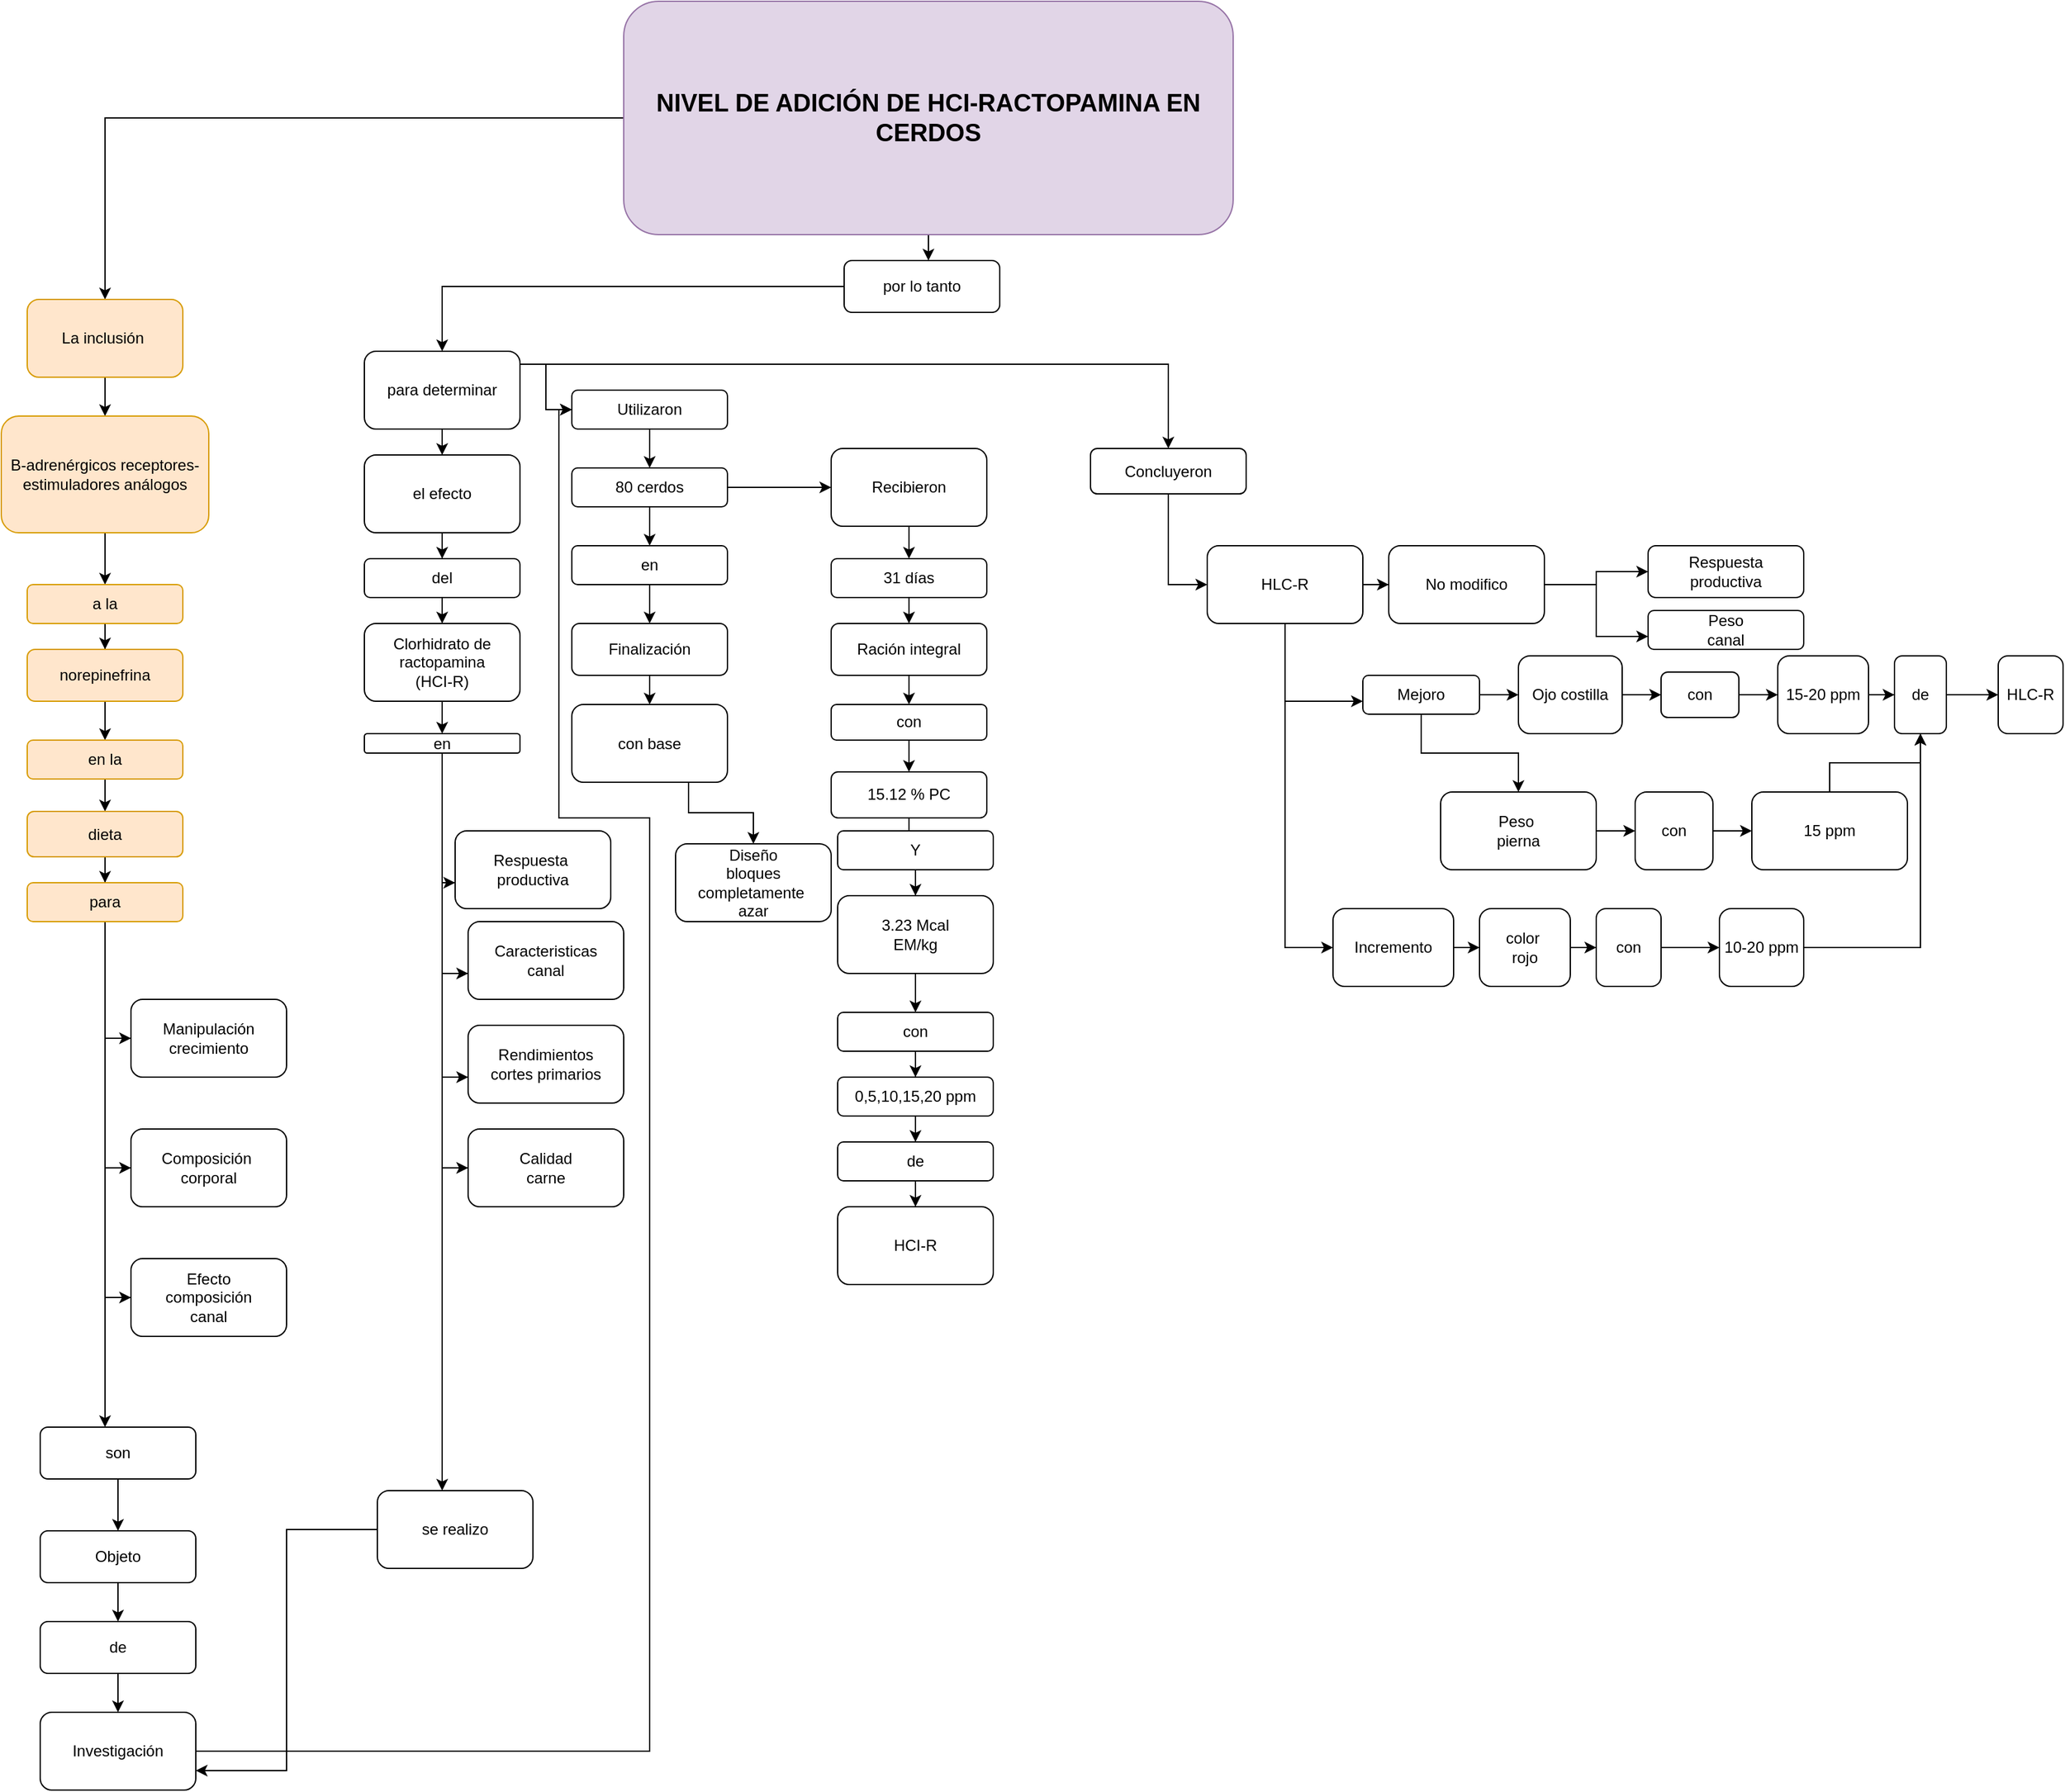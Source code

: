 <mxfile version="13.7.5" type="github">
  <diagram id="5m7CTJC-gk6-oxTOZMm6" name="Página-1">
    <mxGraphModel dx="2563" dy="2133" grid="1" gridSize="10" guides="1" tooltips="1" connect="1" arrows="1" fold="1" page="1" pageScale="1" pageWidth="827" pageHeight="1169" math="0" shadow="0">
      <root>
        <mxCell id="0" />
        <mxCell id="1" parent="0" />
        <mxCell id="BMgK5liLbv3R9HXfsqMX-3" value="" style="edgeStyle=orthogonalEdgeStyle;rounded=0;orthogonalLoop=1;jettySize=auto;html=1;" edge="1" parent="1" source="BMgK5liLbv3R9HXfsqMX-1" target="BMgK5liLbv3R9HXfsqMX-2">
          <mxGeometry relative="1" as="geometry" />
        </mxCell>
        <mxCell id="BMgK5liLbv3R9HXfsqMX-32" value="" style="edgeStyle=orthogonalEdgeStyle;rounded=0;orthogonalLoop=1;jettySize=auto;html=1;" edge="1" parent="1" source="BMgK5liLbv3R9HXfsqMX-1" target="BMgK5liLbv3R9HXfsqMX-31">
          <mxGeometry relative="1" as="geometry">
            <Array as="points">
              <mxPoint x="380" y="190" />
            </Array>
          </mxGeometry>
        </mxCell>
        <mxCell id="BMgK5liLbv3R9HXfsqMX-1" value="&lt;font style=&quot;font-size: 19px&quot;&gt;&lt;b&gt;NIVEL DE ADICIÓN DE HCI-RACTOPAMINA EN CERDOS&lt;/b&gt;&lt;/font&gt;" style="rounded=1;whiteSpace=wrap;html=1;strokeWidth=1;fillColor=#e1d5e7;strokeColor=#9673a6;" vertex="1" parent="1">
          <mxGeometry x="160" y="-40" width="470" height="180" as="geometry" />
        </mxCell>
        <mxCell id="BMgK5liLbv3R9HXfsqMX-5" value="" style="edgeStyle=orthogonalEdgeStyle;rounded=0;orthogonalLoop=1;jettySize=auto;html=1;" edge="1" parent="1" source="BMgK5liLbv3R9HXfsqMX-2" target="BMgK5liLbv3R9HXfsqMX-4">
          <mxGeometry relative="1" as="geometry" />
        </mxCell>
        <mxCell id="BMgK5liLbv3R9HXfsqMX-2" value="La inclusión&amp;nbsp;" style="whiteSpace=wrap;html=1;rounded=1;strokeWidth=1;fillColor=#ffe6cc;strokeColor=#d79b00;" vertex="1" parent="1">
          <mxGeometry x="-300" y="190" width="120" height="60" as="geometry" />
        </mxCell>
        <mxCell id="BMgK5liLbv3R9HXfsqMX-7" value="" style="edgeStyle=orthogonalEdgeStyle;rounded=0;orthogonalLoop=1;jettySize=auto;html=1;" edge="1" parent="1" source="BMgK5liLbv3R9HXfsqMX-4" target="BMgK5liLbv3R9HXfsqMX-6">
          <mxGeometry relative="1" as="geometry" />
        </mxCell>
        <mxCell id="BMgK5liLbv3R9HXfsqMX-4" value="B-adrenérgicos receptores-estimuladores análogos" style="whiteSpace=wrap;html=1;rounded=1;strokeWidth=1;fillColor=#ffe6cc;strokeColor=#d79b00;" vertex="1" parent="1">
          <mxGeometry x="-320" y="280" width="160" height="90" as="geometry" />
        </mxCell>
        <mxCell id="BMgK5liLbv3R9HXfsqMX-9" value="" style="edgeStyle=orthogonalEdgeStyle;rounded=0;orthogonalLoop=1;jettySize=auto;html=1;" edge="1" parent="1" source="BMgK5liLbv3R9HXfsqMX-6" target="BMgK5liLbv3R9HXfsqMX-8">
          <mxGeometry relative="1" as="geometry" />
        </mxCell>
        <mxCell id="BMgK5liLbv3R9HXfsqMX-6" value="a la" style="whiteSpace=wrap;html=1;rounded=1;strokeWidth=1;fillColor=#ffe6cc;strokeColor=#d79b00;" vertex="1" parent="1">
          <mxGeometry x="-300" y="410" width="120" height="30" as="geometry" />
        </mxCell>
        <mxCell id="BMgK5liLbv3R9HXfsqMX-11" value="" style="edgeStyle=orthogonalEdgeStyle;rounded=0;orthogonalLoop=1;jettySize=auto;html=1;" edge="1" parent="1" source="BMgK5liLbv3R9HXfsqMX-8" target="BMgK5liLbv3R9HXfsqMX-10">
          <mxGeometry relative="1" as="geometry" />
        </mxCell>
        <mxCell id="BMgK5liLbv3R9HXfsqMX-8" value="norepinefrina" style="whiteSpace=wrap;html=1;rounded=1;strokeWidth=1;fillColor=#ffe6cc;strokeColor=#d79b00;" vertex="1" parent="1">
          <mxGeometry x="-300" y="460" width="120" height="40" as="geometry" />
        </mxCell>
        <mxCell id="BMgK5liLbv3R9HXfsqMX-13" value="" style="edgeStyle=orthogonalEdgeStyle;rounded=0;orthogonalLoop=1;jettySize=auto;html=1;" edge="1" parent="1" source="BMgK5liLbv3R9HXfsqMX-10" target="BMgK5liLbv3R9HXfsqMX-12">
          <mxGeometry relative="1" as="geometry" />
        </mxCell>
        <mxCell id="BMgK5liLbv3R9HXfsqMX-10" value="en la" style="whiteSpace=wrap;html=1;rounded=1;strokeWidth=1;fillColor=#ffe6cc;strokeColor=#d79b00;" vertex="1" parent="1">
          <mxGeometry x="-300" y="530" width="120" height="30" as="geometry" />
        </mxCell>
        <mxCell id="BMgK5liLbv3R9HXfsqMX-15" value="" style="edgeStyle=orthogonalEdgeStyle;rounded=0;orthogonalLoop=1;jettySize=auto;html=1;" edge="1" parent="1" source="BMgK5liLbv3R9HXfsqMX-12" target="BMgK5liLbv3R9HXfsqMX-14">
          <mxGeometry relative="1" as="geometry" />
        </mxCell>
        <mxCell id="BMgK5liLbv3R9HXfsqMX-12" value="dieta" style="whiteSpace=wrap;html=1;rounded=1;strokeWidth=1;fillColor=#ffe6cc;strokeColor=#d79b00;" vertex="1" parent="1">
          <mxGeometry x="-300" y="585" width="120" height="35" as="geometry" />
        </mxCell>
        <mxCell id="BMgK5liLbv3R9HXfsqMX-17" value="" style="edgeStyle=orthogonalEdgeStyle;rounded=0;orthogonalLoop=1;jettySize=auto;html=1;" edge="1" parent="1" source="BMgK5liLbv3R9HXfsqMX-14" target="BMgK5liLbv3R9HXfsqMX-16">
          <mxGeometry relative="1" as="geometry">
            <Array as="points">
              <mxPoint x="-240" y="760" />
            </Array>
          </mxGeometry>
        </mxCell>
        <mxCell id="BMgK5liLbv3R9HXfsqMX-14" value="para" style="whiteSpace=wrap;html=1;rounded=1;strokeWidth=1;fillColor=#ffe6cc;strokeColor=#d79b00;" vertex="1" parent="1">
          <mxGeometry x="-300" y="640" width="120" height="30" as="geometry" />
        </mxCell>
        <mxCell id="BMgK5liLbv3R9HXfsqMX-19" value="" style="edgeStyle=orthogonalEdgeStyle;rounded=0;orthogonalLoop=1;jettySize=auto;html=1;" edge="1" parent="1" source="BMgK5liLbv3R9HXfsqMX-16" target="BMgK5liLbv3R9HXfsqMX-18">
          <mxGeometry relative="1" as="geometry">
            <Array as="points">
              <mxPoint x="-240" y="760" />
              <mxPoint x="-240" y="860" />
            </Array>
          </mxGeometry>
        </mxCell>
        <mxCell id="BMgK5liLbv3R9HXfsqMX-16" value="Manipulación&lt;br&gt;crecimiento" style="whiteSpace=wrap;html=1;rounded=1;strokeWidth=1;" vertex="1" parent="1">
          <mxGeometry x="-220" y="730" width="120" height="60" as="geometry" />
        </mxCell>
        <mxCell id="BMgK5liLbv3R9HXfsqMX-22" value="" style="edgeStyle=orthogonalEdgeStyle;rounded=0;orthogonalLoop=1;jettySize=auto;html=1;" edge="1" parent="1" source="BMgK5liLbv3R9HXfsqMX-18" target="BMgK5liLbv3R9HXfsqMX-21">
          <mxGeometry relative="1" as="geometry">
            <Array as="points">
              <mxPoint x="-240" y="860" />
              <mxPoint x="-240" y="960" />
            </Array>
          </mxGeometry>
        </mxCell>
        <mxCell id="BMgK5liLbv3R9HXfsqMX-18" value="Composición&amp;nbsp;&lt;br&gt;corporal" style="whiteSpace=wrap;html=1;rounded=1;strokeWidth=1;" vertex="1" parent="1">
          <mxGeometry x="-220" y="830" width="120" height="60" as="geometry" />
        </mxCell>
        <mxCell id="BMgK5liLbv3R9HXfsqMX-24" value="" style="edgeStyle=orthogonalEdgeStyle;rounded=0;orthogonalLoop=1;jettySize=auto;html=1;" edge="1" parent="1" source="BMgK5liLbv3R9HXfsqMX-21" target="BMgK5liLbv3R9HXfsqMX-23">
          <mxGeometry relative="1" as="geometry">
            <Array as="points">
              <mxPoint x="-240" y="960" />
              <mxPoint x="-240" y="1100" />
            </Array>
          </mxGeometry>
        </mxCell>
        <mxCell id="BMgK5liLbv3R9HXfsqMX-21" value="Efecto&lt;br&gt;composición&lt;br&gt;canal" style="whiteSpace=wrap;html=1;rounded=1;strokeWidth=1;" vertex="1" parent="1">
          <mxGeometry x="-220" y="930" width="120" height="60" as="geometry" />
        </mxCell>
        <mxCell id="BMgK5liLbv3R9HXfsqMX-26" value="" style="edgeStyle=orthogonalEdgeStyle;rounded=0;orthogonalLoop=1;jettySize=auto;html=1;" edge="1" parent="1" source="BMgK5liLbv3R9HXfsqMX-23" target="BMgK5liLbv3R9HXfsqMX-25">
          <mxGeometry relative="1" as="geometry" />
        </mxCell>
        <mxCell id="BMgK5liLbv3R9HXfsqMX-23" value="son" style="whiteSpace=wrap;html=1;rounded=1;strokeWidth=1;" vertex="1" parent="1">
          <mxGeometry x="-290" y="1060" width="120" height="40" as="geometry" />
        </mxCell>
        <mxCell id="BMgK5liLbv3R9HXfsqMX-28" value="" style="edgeStyle=orthogonalEdgeStyle;rounded=0;orthogonalLoop=1;jettySize=auto;html=1;" edge="1" parent="1" source="BMgK5liLbv3R9HXfsqMX-25" target="BMgK5liLbv3R9HXfsqMX-27">
          <mxGeometry relative="1" as="geometry" />
        </mxCell>
        <mxCell id="BMgK5liLbv3R9HXfsqMX-25" value="Objeto" style="whiteSpace=wrap;html=1;rounded=1;strokeWidth=1;" vertex="1" parent="1">
          <mxGeometry x="-290" y="1140" width="120" height="40" as="geometry" />
        </mxCell>
        <mxCell id="BMgK5liLbv3R9HXfsqMX-30" value="" style="edgeStyle=orthogonalEdgeStyle;rounded=0;orthogonalLoop=1;jettySize=auto;html=1;" edge="1" parent="1" source="BMgK5liLbv3R9HXfsqMX-27" target="BMgK5liLbv3R9HXfsqMX-29">
          <mxGeometry relative="1" as="geometry" />
        </mxCell>
        <mxCell id="BMgK5liLbv3R9HXfsqMX-27" value="de" style="whiteSpace=wrap;html=1;rounded=1;strokeWidth=1;" vertex="1" parent="1">
          <mxGeometry x="-290" y="1210" width="120" height="40" as="geometry" />
        </mxCell>
        <mxCell id="BMgK5liLbv3R9HXfsqMX-135" style="edgeStyle=orthogonalEdgeStyle;rounded=0;orthogonalLoop=1;jettySize=auto;html=1;entryX=0;entryY=0.5;entryDx=0;entryDy=0;" edge="1" parent="1" source="BMgK5liLbv3R9HXfsqMX-29" target="BMgK5liLbv3R9HXfsqMX-53">
          <mxGeometry relative="1" as="geometry">
            <Array as="points">
              <mxPoint x="180" y="1310" />
              <mxPoint x="180" y="590" />
              <mxPoint x="110" y="590" />
              <mxPoint x="110" y="275" />
            </Array>
          </mxGeometry>
        </mxCell>
        <mxCell id="BMgK5liLbv3R9HXfsqMX-29" value="Investigación" style="whiteSpace=wrap;html=1;rounded=1;strokeWidth=1;" vertex="1" parent="1">
          <mxGeometry x="-290" y="1280" width="120" height="60" as="geometry" />
        </mxCell>
        <mxCell id="BMgK5liLbv3R9HXfsqMX-34" value="" style="edgeStyle=orthogonalEdgeStyle;rounded=0;orthogonalLoop=1;jettySize=auto;html=1;" edge="1" parent="1" source="BMgK5liLbv3R9HXfsqMX-31" target="BMgK5liLbv3R9HXfsqMX-33">
          <mxGeometry relative="1" as="geometry" />
        </mxCell>
        <mxCell id="BMgK5liLbv3R9HXfsqMX-31" value="por lo tanto" style="whiteSpace=wrap;html=1;rounded=1;strokeWidth=1;" vertex="1" parent="1">
          <mxGeometry x="330" y="160" width="120" height="40" as="geometry" />
        </mxCell>
        <mxCell id="BMgK5liLbv3R9HXfsqMX-36" value="" style="edgeStyle=orthogonalEdgeStyle;rounded=0;orthogonalLoop=1;jettySize=auto;html=1;" edge="1" parent="1" source="BMgK5liLbv3R9HXfsqMX-33" target="BMgK5liLbv3R9HXfsqMX-35">
          <mxGeometry relative="1" as="geometry" />
        </mxCell>
        <mxCell id="BMgK5liLbv3R9HXfsqMX-54" value="" style="edgeStyle=orthogonalEdgeStyle;rounded=0;orthogonalLoop=1;jettySize=auto;html=1;" edge="1" parent="1" source="BMgK5liLbv3R9HXfsqMX-33" target="BMgK5liLbv3R9HXfsqMX-53">
          <mxGeometry relative="1" as="geometry">
            <Array as="points">
              <mxPoint x="100" y="240" />
              <mxPoint x="100" y="275" />
            </Array>
          </mxGeometry>
        </mxCell>
        <mxCell id="BMgK5liLbv3R9HXfsqMX-33" value="para determinar" style="whiteSpace=wrap;html=1;rounded=1;strokeWidth=1;" vertex="1" parent="1">
          <mxGeometry x="-40" y="230" width="120" height="60" as="geometry" />
        </mxCell>
        <mxCell id="BMgK5liLbv3R9HXfsqMX-38" value="" style="edgeStyle=orthogonalEdgeStyle;rounded=0;orthogonalLoop=1;jettySize=auto;html=1;" edge="1" parent="1" source="BMgK5liLbv3R9HXfsqMX-35" target="BMgK5liLbv3R9HXfsqMX-37">
          <mxGeometry relative="1" as="geometry" />
        </mxCell>
        <mxCell id="BMgK5liLbv3R9HXfsqMX-35" value="el efecto" style="whiteSpace=wrap;html=1;rounded=1;strokeWidth=1;" vertex="1" parent="1">
          <mxGeometry x="-40" y="310" width="120" height="60" as="geometry" />
        </mxCell>
        <mxCell id="BMgK5liLbv3R9HXfsqMX-40" value="" style="edgeStyle=orthogonalEdgeStyle;rounded=0;orthogonalLoop=1;jettySize=auto;html=1;" edge="1" parent="1" source="BMgK5liLbv3R9HXfsqMX-37" target="BMgK5liLbv3R9HXfsqMX-39">
          <mxGeometry relative="1" as="geometry" />
        </mxCell>
        <mxCell id="BMgK5liLbv3R9HXfsqMX-37" value="del" style="whiteSpace=wrap;html=1;rounded=1;strokeWidth=1;" vertex="1" parent="1">
          <mxGeometry x="-40" y="390" width="120" height="30" as="geometry" />
        </mxCell>
        <mxCell id="BMgK5liLbv3R9HXfsqMX-42" value="" style="edgeStyle=orthogonalEdgeStyle;rounded=0;orthogonalLoop=1;jettySize=auto;html=1;" edge="1" parent="1" source="BMgK5liLbv3R9HXfsqMX-39" target="BMgK5liLbv3R9HXfsqMX-41">
          <mxGeometry relative="1" as="geometry" />
        </mxCell>
        <mxCell id="BMgK5liLbv3R9HXfsqMX-39" value="Clorhidrato de ractopamina&lt;br&gt;(HCI-R)" style="whiteSpace=wrap;html=1;rounded=1;strokeWidth=1;" vertex="1" parent="1">
          <mxGeometry x="-40" y="440" width="120" height="60" as="geometry" />
        </mxCell>
        <mxCell id="BMgK5liLbv3R9HXfsqMX-44" value="" style="edgeStyle=orthogonalEdgeStyle;rounded=0;orthogonalLoop=1;jettySize=auto;html=1;" edge="1" parent="1" source="BMgK5liLbv3R9HXfsqMX-41" target="BMgK5liLbv3R9HXfsqMX-43">
          <mxGeometry relative="1" as="geometry">
            <Array as="points">
              <mxPoint x="20" y="640" />
            </Array>
          </mxGeometry>
        </mxCell>
        <mxCell id="BMgK5liLbv3R9HXfsqMX-41" value="en" style="whiteSpace=wrap;html=1;rounded=1;strokeWidth=1;" vertex="1" parent="1">
          <mxGeometry x="-40" y="525" width="120" height="15" as="geometry" />
        </mxCell>
        <mxCell id="BMgK5liLbv3R9HXfsqMX-46" value="" style="edgeStyle=orthogonalEdgeStyle;rounded=0;orthogonalLoop=1;jettySize=auto;html=1;" edge="1" parent="1" source="BMgK5liLbv3R9HXfsqMX-43" target="BMgK5liLbv3R9HXfsqMX-45">
          <mxGeometry relative="1" as="geometry">
            <Array as="points">
              <mxPoint x="20" y="640" />
              <mxPoint x="20" y="710" />
            </Array>
          </mxGeometry>
        </mxCell>
        <mxCell id="BMgK5liLbv3R9HXfsqMX-43" value="Respuesta&amp;nbsp;&lt;br&gt;productiva" style="whiteSpace=wrap;html=1;rounded=1;strokeWidth=1;" vertex="1" parent="1">
          <mxGeometry x="30" y="600" width="120" height="60" as="geometry" />
        </mxCell>
        <mxCell id="BMgK5liLbv3R9HXfsqMX-48" value="" style="edgeStyle=orthogonalEdgeStyle;rounded=0;orthogonalLoop=1;jettySize=auto;html=1;" edge="1" parent="1" source="BMgK5liLbv3R9HXfsqMX-45" target="BMgK5liLbv3R9HXfsqMX-47">
          <mxGeometry relative="1" as="geometry">
            <Array as="points">
              <mxPoint x="20" y="710" />
              <mxPoint x="20" y="790" />
            </Array>
          </mxGeometry>
        </mxCell>
        <mxCell id="BMgK5liLbv3R9HXfsqMX-45" value="Caracteristicas&lt;br&gt;canal" style="whiteSpace=wrap;html=1;rounded=1;strokeWidth=1;" vertex="1" parent="1">
          <mxGeometry x="40" y="670" width="120" height="60" as="geometry" />
        </mxCell>
        <mxCell id="BMgK5liLbv3R9HXfsqMX-50" value="" style="edgeStyle=orthogonalEdgeStyle;rounded=0;orthogonalLoop=1;jettySize=auto;html=1;" edge="1" parent="1" source="BMgK5liLbv3R9HXfsqMX-47" target="BMgK5liLbv3R9HXfsqMX-49">
          <mxGeometry relative="1" as="geometry">
            <Array as="points">
              <mxPoint x="20" y="790" />
              <mxPoint x="20" y="860" />
            </Array>
          </mxGeometry>
        </mxCell>
        <mxCell id="BMgK5liLbv3R9HXfsqMX-47" value="Rendimientos&lt;br&gt;cortes primarios" style="whiteSpace=wrap;html=1;rounded=1;strokeWidth=1;" vertex="1" parent="1">
          <mxGeometry x="40" y="750" width="120" height="60" as="geometry" />
        </mxCell>
        <mxCell id="BMgK5liLbv3R9HXfsqMX-133" value="" style="edgeStyle=orthogonalEdgeStyle;rounded=0;orthogonalLoop=1;jettySize=auto;html=1;" edge="1" parent="1" source="BMgK5liLbv3R9HXfsqMX-49" target="BMgK5liLbv3R9HXfsqMX-132">
          <mxGeometry relative="1" as="geometry">
            <Array as="points">
              <mxPoint x="20" y="860" />
            </Array>
          </mxGeometry>
        </mxCell>
        <mxCell id="BMgK5liLbv3R9HXfsqMX-49" value="Calidad&lt;br&gt;carne" style="whiteSpace=wrap;html=1;rounded=1;strokeWidth=1;" vertex="1" parent="1">
          <mxGeometry x="40" y="830" width="120" height="60" as="geometry" />
        </mxCell>
        <mxCell id="BMgK5liLbv3R9HXfsqMX-56" value="" style="edgeStyle=orthogonalEdgeStyle;rounded=0;orthogonalLoop=1;jettySize=auto;html=1;" edge="1" parent="1" source="BMgK5liLbv3R9HXfsqMX-53" target="BMgK5liLbv3R9HXfsqMX-55">
          <mxGeometry relative="1" as="geometry" />
        </mxCell>
        <mxCell id="BMgK5liLbv3R9HXfsqMX-53" value="Utilizaron" style="whiteSpace=wrap;html=1;rounded=1;strokeWidth=1;" vertex="1" parent="1">
          <mxGeometry x="120" y="260" width="120" height="30" as="geometry" />
        </mxCell>
        <mxCell id="BMgK5liLbv3R9HXfsqMX-58" value="" style="edgeStyle=orthogonalEdgeStyle;rounded=0;orthogonalLoop=1;jettySize=auto;html=1;" edge="1" parent="1" source="BMgK5liLbv3R9HXfsqMX-55" target="BMgK5liLbv3R9HXfsqMX-57">
          <mxGeometry relative="1" as="geometry" />
        </mxCell>
        <mxCell id="BMgK5liLbv3R9HXfsqMX-67" value="" style="edgeStyle=orthogonalEdgeStyle;rounded=0;orthogonalLoop=1;jettySize=auto;html=1;" edge="1" parent="1" source="BMgK5liLbv3R9HXfsqMX-55" target="BMgK5liLbv3R9HXfsqMX-66">
          <mxGeometry relative="1" as="geometry" />
        </mxCell>
        <mxCell id="BMgK5liLbv3R9HXfsqMX-55" value="80 cerdos" style="whiteSpace=wrap;html=1;rounded=1;strokeWidth=1;" vertex="1" parent="1">
          <mxGeometry x="120" y="320" width="120" height="30" as="geometry" />
        </mxCell>
        <mxCell id="BMgK5liLbv3R9HXfsqMX-60" value="" style="edgeStyle=orthogonalEdgeStyle;rounded=0;orthogonalLoop=1;jettySize=auto;html=1;" edge="1" parent="1" source="BMgK5liLbv3R9HXfsqMX-57" target="BMgK5liLbv3R9HXfsqMX-59">
          <mxGeometry relative="1" as="geometry" />
        </mxCell>
        <mxCell id="BMgK5liLbv3R9HXfsqMX-57" value="en" style="whiteSpace=wrap;html=1;rounded=1;strokeWidth=1;" vertex="1" parent="1">
          <mxGeometry x="120" y="380" width="120" height="30" as="geometry" />
        </mxCell>
        <mxCell id="BMgK5liLbv3R9HXfsqMX-62" value="" style="edgeStyle=orthogonalEdgeStyle;rounded=0;orthogonalLoop=1;jettySize=auto;html=1;" edge="1" parent="1" source="BMgK5liLbv3R9HXfsqMX-59" target="BMgK5liLbv3R9HXfsqMX-61">
          <mxGeometry relative="1" as="geometry" />
        </mxCell>
        <mxCell id="BMgK5liLbv3R9HXfsqMX-59" value="Finalización" style="whiteSpace=wrap;html=1;rounded=1;strokeWidth=1;" vertex="1" parent="1">
          <mxGeometry x="120" y="440" width="120" height="40" as="geometry" />
        </mxCell>
        <mxCell id="BMgK5liLbv3R9HXfsqMX-65" value="" style="edgeStyle=orthogonalEdgeStyle;rounded=0;orthogonalLoop=1;jettySize=auto;html=1;" edge="1" parent="1" source="BMgK5liLbv3R9HXfsqMX-61" target="BMgK5liLbv3R9HXfsqMX-64">
          <mxGeometry relative="1" as="geometry">
            <Array as="points">
              <mxPoint x="210" y="586" />
              <mxPoint x="260" y="586" />
            </Array>
          </mxGeometry>
        </mxCell>
        <mxCell id="BMgK5liLbv3R9HXfsqMX-61" value="con base" style="whiteSpace=wrap;html=1;rounded=1;strokeWidth=1;" vertex="1" parent="1">
          <mxGeometry x="120" y="502.5" width="120" height="60" as="geometry" />
        </mxCell>
        <mxCell id="BMgK5liLbv3R9HXfsqMX-64" value="Diseño&lt;br&gt;bloques&lt;br&gt;completamente&amp;nbsp;&lt;br&gt;azar" style="whiteSpace=wrap;html=1;rounded=1;strokeWidth=1;" vertex="1" parent="1">
          <mxGeometry x="200" y="610" width="120" height="60" as="geometry" />
        </mxCell>
        <mxCell id="BMgK5liLbv3R9HXfsqMX-69" value="" style="edgeStyle=orthogonalEdgeStyle;rounded=0;orthogonalLoop=1;jettySize=auto;html=1;" edge="1" parent="1" source="BMgK5liLbv3R9HXfsqMX-66" target="BMgK5liLbv3R9HXfsqMX-68">
          <mxGeometry relative="1" as="geometry" />
        </mxCell>
        <mxCell id="BMgK5liLbv3R9HXfsqMX-89" value="" style="edgeStyle=orthogonalEdgeStyle;rounded=0;orthogonalLoop=1;jettySize=auto;html=1;" edge="1" parent="1" target="BMgK5liLbv3R9HXfsqMX-88">
          <mxGeometry relative="1" as="geometry">
            <mxPoint x="80" y="240" as="sourcePoint" />
            <Array as="points">
              <mxPoint x="380" y="240" />
              <mxPoint x="580" y="240" />
            </Array>
          </mxGeometry>
        </mxCell>
        <mxCell id="BMgK5liLbv3R9HXfsqMX-66" value="Recibieron" style="whiteSpace=wrap;html=1;rounded=1;strokeWidth=1;" vertex="1" parent="1">
          <mxGeometry x="320" y="305" width="120" height="60" as="geometry" />
        </mxCell>
        <mxCell id="BMgK5liLbv3R9HXfsqMX-71" value="" style="edgeStyle=orthogonalEdgeStyle;rounded=0;orthogonalLoop=1;jettySize=auto;html=1;" edge="1" parent="1" source="BMgK5liLbv3R9HXfsqMX-68" target="BMgK5liLbv3R9HXfsqMX-70">
          <mxGeometry relative="1" as="geometry" />
        </mxCell>
        <mxCell id="BMgK5liLbv3R9HXfsqMX-68" value="31 días" style="whiteSpace=wrap;html=1;rounded=1;strokeWidth=1;" vertex="1" parent="1">
          <mxGeometry x="320" y="390" width="120" height="30" as="geometry" />
        </mxCell>
        <mxCell id="BMgK5liLbv3R9HXfsqMX-73" value="" style="edgeStyle=orthogonalEdgeStyle;rounded=0;orthogonalLoop=1;jettySize=auto;html=1;" edge="1" parent="1" source="BMgK5liLbv3R9HXfsqMX-70" target="BMgK5liLbv3R9HXfsqMX-72">
          <mxGeometry relative="1" as="geometry" />
        </mxCell>
        <mxCell id="BMgK5liLbv3R9HXfsqMX-70" value="Ración integral" style="whiteSpace=wrap;html=1;rounded=1;strokeWidth=1;" vertex="1" parent="1">
          <mxGeometry x="320" y="440" width="120" height="40" as="geometry" />
        </mxCell>
        <mxCell id="BMgK5liLbv3R9HXfsqMX-75" value="" style="edgeStyle=orthogonalEdgeStyle;rounded=0;orthogonalLoop=1;jettySize=auto;html=1;" edge="1" parent="1" source="BMgK5liLbv3R9HXfsqMX-72" target="BMgK5liLbv3R9HXfsqMX-74">
          <mxGeometry relative="1" as="geometry" />
        </mxCell>
        <mxCell id="BMgK5liLbv3R9HXfsqMX-72" value="con" style="whiteSpace=wrap;html=1;rounded=1;strokeWidth=1;" vertex="1" parent="1">
          <mxGeometry x="320" y="502.5" width="120" height="27.5" as="geometry" />
        </mxCell>
        <mxCell id="BMgK5liLbv3R9HXfsqMX-77" value="" style="edgeStyle=orthogonalEdgeStyle;rounded=0;orthogonalLoop=1;jettySize=auto;html=1;" edge="1" parent="1" source="BMgK5liLbv3R9HXfsqMX-74" target="BMgK5liLbv3R9HXfsqMX-76">
          <mxGeometry relative="1" as="geometry" />
        </mxCell>
        <mxCell id="BMgK5liLbv3R9HXfsqMX-74" value="15.12 % PC" style="whiteSpace=wrap;html=1;rounded=1;strokeWidth=1;" vertex="1" parent="1">
          <mxGeometry x="320" y="554.5" width="120" height="35.5" as="geometry" />
        </mxCell>
        <mxCell id="BMgK5liLbv3R9HXfsqMX-79" value="" style="edgeStyle=orthogonalEdgeStyle;rounded=0;orthogonalLoop=1;jettySize=auto;html=1;" edge="1" parent="1" source="BMgK5liLbv3R9HXfsqMX-76" target="BMgK5liLbv3R9HXfsqMX-78">
          <mxGeometry relative="1" as="geometry" />
        </mxCell>
        <mxCell id="BMgK5liLbv3R9HXfsqMX-76" value="Y" style="whiteSpace=wrap;html=1;rounded=1;strokeWidth=1;" vertex="1" parent="1">
          <mxGeometry x="325" y="600" width="120" height="30" as="geometry" />
        </mxCell>
        <mxCell id="BMgK5liLbv3R9HXfsqMX-81" value="" style="edgeStyle=orthogonalEdgeStyle;rounded=0;orthogonalLoop=1;jettySize=auto;html=1;" edge="1" parent="1" source="BMgK5liLbv3R9HXfsqMX-78" target="BMgK5liLbv3R9HXfsqMX-80">
          <mxGeometry relative="1" as="geometry" />
        </mxCell>
        <mxCell id="BMgK5liLbv3R9HXfsqMX-78" value="3.23 Mcal&lt;br&gt;EM/kg" style="whiteSpace=wrap;html=1;rounded=1;strokeWidth=1;" vertex="1" parent="1">
          <mxGeometry x="325" y="650" width="120" height="60" as="geometry" />
        </mxCell>
        <mxCell id="BMgK5liLbv3R9HXfsqMX-83" value="" style="edgeStyle=orthogonalEdgeStyle;rounded=0;orthogonalLoop=1;jettySize=auto;html=1;" edge="1" parent="1" source="BMgK5liLbv3R9HXfsqMX-80" target="BMgK5liLbv3R9HXfsqMX-82">
          <mxGeometry relative="1" as="geometry" />
        </mxCell>
        <mxCell id="BMgK5liLbv3R9HXfsqMX-80" value="con" style="whiteSpace=wrap;html=1;rounded=1;strokeWidth=1;" vertex="1" parent="1">
          <mxGeometry x="325" y="740" width="120" height="30" as="geometry" />
        </mxCell>
        <mxCell id="BMgK5liLbv3R9HXfsqMX-85" value="" style="edgeStyle=orthogonalEdgeStyle;rounded=0;orthogonalLoop=1;jettySize=auto;html=1;" edge="1" parent="1" source="BMgK5liLbv3R9HXfsqMX-82" target="BMgK5liLbv3R9HXfsqMX-84">
          <mxGeometry relative="1" as="geometry" />
        </mxCell>
        <mxCell id="BMgK5liLbv3R9HXfsqMX-82" value="0,5,10,15,20 ppm" style="whiteSpace=wrap;html=1;rounded=1;strokeWidth=1;" vertex="1" parent="1">
          <mxGeometry x="325" y="790" width="120" height="30" as="geometry" />
        </mxCell>
        <mxCell id="BMgK5liLbv3R9HXfsqMX-87" value="" style="edgeStyle=orthogonalEdgeStyle;rounded=0;orthogonalLoop=1;jettySize=auto;html=1;" edge="1" parent="1" source="BMgK5liLbv3R9HXfsqMX-84" target="BMgK5liLbv3R9HXfsqMX-86">
          <mxGeometry relative="1" as="geometry" />
        </mxCell>
        <mxCell id="BMgK5liLbv3R9HXfsqMX-84" value="de" style="whiteSpace=wrap;html=1;rounded=1;strokeWidth=1;" vertex="1" parent="1">
          <mxGeometry x="325" y="840" width="120" height="30" as="geometry" />
        </mxCell>
        <mxCell id="BMgK5liLbv3R9HXfsqMX-86" value="HCI-R" style="whiteSpace=wrap;html=1;rounded=1;strokeWidth=1;" vertex="1" parent="1">
          <mxGeometry x="325" y="890" width="120" height="60" as="geometry" />
        </mxCell>
        <mxCell id="BMgK5liLbv3R9HXfsqMX-91" value="" style="edgeStyle=orthogonalEdgeStyle;rounded=0;orthogonalLoop=1;jettySize=auto;html=1;" edge="1" parent="1" source="BMgK5liLbv3R9HXfsqMX-88" target="BMgK5liLbv3R9HXfsqMX-90">
          <mxGeometry relative="1" as="geometry">
            <Array as="points">
              <mxPoint x="580" y="410" />
            </Array>
          </mxGeometry>
        </mxCell>
        <mxCell id="BMgK5liLbv3R9HXfsqMX-88" value="Concluyeron" style="whiteSpace=wrap;html=1;rounded=1;strokeWidth=1;" vertex="1" parent="1">
          <mxGeometry x="520" y="305" width="120" height="35" as="geometry" />
        </mxCell>
        <mxCell id="BMgK5liLbv3R9HXfsqMX-93" value="" style="edgeStyle=orthogonalEdgeStyle;rounded=0;orthogonalLoop=1;jettySize=auto;html=1;" edge="1" parent="1" source="BMgK5liLbv3R9HXfsqMX-90" target="BMgK5liLbv3R9HXfsqMX-92">
          <mxGeometry relative="1" as="geometry" />
        </mxCell>
        <mxCell id="BMgK5liLbv3R9HXfsqMX-101" value="" style="edgeStyle=orthogonalEdgeStyle;rounded=0;orthogonalLoop=1;jettySize=auto;html=1;" edge="1" parent="1" source="BMgK5liLbv3R9HXfsqMX-90" target="BMgK5liLbv3R9HXfsqMX-100">
          <mxGeometry relative="1" as="geometry">
            <Array as="points">
              <mxPoint x="670" y="500" />
            </Array>
          </mxGeometry>
        </mxCell>
        <mxCell id="BMgK5liLbv3R9HXfsqMX-90" value="HLC-R" style="whiteSpace=wrap;html=1;rounded=1;strokeWidth=1;" vertex="1" parent="1">
          <mxGeometry x="610" y="380" width="120" height="60" as="geometry" />
        </mxCell>
        <mxCell id="BMgK5liLbv3R9HXfsqMX-97" value="" style="edgeStyle=orthogonalEdgeStyle;rounded=0;orthogonalLoop=1;jettySize=auto;html=1;" edge="1" parent="1" source="BMgK5liLbv3R9HXfsqMX-92" target="BMgK5liLbv3R9HXfsqMX-96">
          <mxGeometry relative="1" as="geometry" />
        </mxCell>
        <mxCell id="BMgK5liLbv3R9HXfsqMX-92" value="No modifico" style="whiteSpace=wrap;html=1;rounded=1;strokeWidth=1;" vertex="1" parent="1">
          <mxGeometry x="750" y="380" width="120" height="60" as="geometry" />
        </mxCell>
        <mxCell id="BMgK5liLbv3R9HXfsqMX-99" value="" style="edgeStyle=orthogonalEdgeStyle;rounded=0;orthogonalLoop=1;jettySize=auto;html=1;" edge="1" parent="1" target="BMgK5liLbv3R9HXfsqMX-98">
          <mxGeometry relative="1" as="geometry">
            <mxPoint x="910" y="410" as="sourcePoint" />
            <Array as="points">
              <mxPoint x="910" y="450" />
            </Array>
          </mxGeometry>
        </mxCell>
        <mxCell id="BMgK5liLbv3R9HXfsqMX-96" value="Respuesta &lt;br&gt;productiva&lt;br&gt;" style="whiteSpace=wrap;html=1;rounded=1;strokeWidth=1;" vertex="1" parent="1">
          <mxGeometry x="950" y="380" width="120" height="40" as="geometry" />
        </mxCell>
        <mxCell id="BMgK5liLbv3R9HXfsqMX-98" value="Peso&lt;br&gt;canal" style="whiteSpace=wrap;html=1;rounded=1;strokeWidth=1;" vertex="1" parent="1">
          <mxGeometry x="950" y="430" width="120" height="30" as="geometry" />
        </mxCell>
        <mxCell id="BMgK5liLbv3R9HXfsqMX-103" value="" style="edgeStyle=orthogonalEdgeStyle;rounded=0;orthogonalLoop=1;jettySize=auto;html=1;" edge="1" parent="1" source="BMgK5liLbv3R9HXfsqMX-100" target="BMgK5liLbv3R9HXfsqMX-102">
          <mxGeometry relative="1" as="geometry" />
        </mxCell>
        <mxCell id="BMgK5liLbv3R9HXfsqMX-117" value="" style="edgeStyle=orthogonalEdgeStyle;rounded=0;orthogonalLoop=1;jettySize=auto;html=1;" edge="1" parent="1" source="BMgK5liLbv3R9HXfsqMX-100" target="BMgK5liLbv3R9HXfsqMX-116">
          <mxGeometry relative="1" as="geometry" />
        </mxCell>
        <mxCell id="BMgK5liLbv3R9HXfsqMX-100" value="Mejoro" style="whiteSpace=wrap;html=1;rounded=1;strokeWidth=1;" vertex="1" parent="1">
          <mxGeometry x="730" y="480" width="90" height="30" as="geometry" />
        </mxCell>
        <mxCell id="BMgK5liLbv3R9HXfsqMX-106" value="" style="edgeStyle=orthogonalEdgeStyle;rounded=0;orthogonalLoop=1;jettySize=auto;html=1;" edge="1" parent="1" source="BMgK5liLbv3R9HXfsqMX-102" target="BMgK5liLbv3R9HXfsqMX-105">
          <mxGeometry relative="1" as="geometry" />
        </mxCell>
        <mxCell id="BMgK5liLbv3R9HXfsqMX-102" value="Ojo costilla" style="whiteSpace=wrap;html=1;rounded=1;strokeWidth=1;" vertex="1" parent="1">
          <mxGeometry x="850" y="465" width="80" height="60" as="geometry" />
        </mxCell>
        <mxCell id="BMgK5liLbv3R9HXfsqMX-109" value="" style="edgeStyle=orthogonalEdgeStyle;rounded=0;orthogonalLoop=1;jettySize=auto;html=1;" edge="1" parent="1" source="BMgK5liLbv3R9HXfsqMX-105" target="BMgK5liLbv3R9HXfsqMX-108">
          <mxGeometry relative="1" as="geometry" />
        </mxCell>
        <mxCell id="BMgK5liLbv3R9HXfsqMX-105" value="con" style="whiteSpace=wrap;html=1;rounded=1;strokeWidth=1;" vertex="1" parent="1">
          <mxGeometry x="960" y="477.5" width="60" height="35" as="geometry" />
        </mxCell>
        <mxCell id="BMgK5liLbv3R9HXfsqMX-111" value="" style="edgeStyle=orthogonalEdgeStyle;rounded=0;orthogonalLoop=1;jettySize=auto;html=1;" edge="1" parent="1" source="BMgK5liLbv3R9HXfsqMX-108" target="BMgK5liLbv3R9HXfsqMX-110">
          <mxGeometry relative="1" as="geometry" />
        </mxCell>
        <mxCell id="BMgK5liLbv3R9HXfsqMX-108" value="15-20 ppm" style="whiteSpace=wrap;html=1;rounded=1;strokeWidth=1;" vertex="1" parent="1">
          <mxGeometry x="1050" y="465" width="70" height="60" as="geometry" />
        </mxCell>
        <mxCell id="BMgK5liLbv3R9HXfsqMX-113" value="" style="edgeStyle=orthogonalEdgeStyle;rounded=0;orthogonalLoop=1;jettySize=auto;html=1;" edge="1" parent="1" source="BMgK5liLbv3R9HXfsqMX-110" target="BMgK5liLbv3R9HXfsqMX-112">
          <mxGeometry relative="1" as="geometry" />
        </mxCell>
        <mxCell id="BMgK5liLbv3R9HXfsqMX-110" value="de" style="whiteSpace=wrap;html=1;rounded=1;strokeWidth=1;" vertex="1" parent="1">
          <mxGeometry x="1140" y="465" width="40" height="60" as="geometry" />
        </mxCell>
        <mxCell id="BMgK5liLbv3R9HXfsqMX-112" value="HLC-R" style="whiteSpace=wrap;html=1;rounded=1;strokeWidth=1;" vertex="1" parent="1">
          <mxGeometry x="1220" y="465" width="50" height="60" as="geometry" />
        </mxCell>
        <mxCell id="BMgK5liLbv3R9HXfsqMX-119" value="" style="edgeStyle=orthogonalEdgeStyle;rounded=0;orthogonalLoop=1;jettySize=auto;html=1;" edge="1" parent="1" source="BMgK5liLbv3R9HXfsqMX-116" target="BMgK5liLbv3R9HXfsqMX-118">
          <mxGeometry relative="1" as="geometry" />
        </mxCell>
        <mxCell id="BMgK5liLbv3R9HXfsqMX-124" value="" style="edgeStyle=orthogonalEdgeStyle;rounded=0;orthogonalLoop=1;jettySize=auto;html=1;entryX=0;entryY=0.5;entryDx=0;entryDy=0;" edge="1" parent="1" target="BMgK5liLbv3R9HXfsqMX-123">
          <mxGeometry relative="1" as="geometry">
            <mxPoint x="670" y="500" as="sourcePoint" />
            <Array as="points">
              <mxPoint x="670" y="690" />
            </Array>
          </mxGeometry>
        </mxCell>
        <mxCell id="BMgK5liLbv3R9HXfsqMX-116" value="Peso&amp;nbsp;&lt;br&gt;pierna" style="whiteSpace=wrap;html=1;rounded=1;strokeWidth=1;" vertex="1" parent="1">
          <mxGeometry x="790" y="570" width="120" height="60" as="geometry" />
        </mxCell>
        <mxCell id="BMgK5liLbv3R9HXfsqMX-121" value="" style="edgeStyle=orthogonalEdgeStyle;rounded=0;orthogonalLoop=1;jettySize=auto;html=1;" edge="1" parent="1" source="BMgK5liLbv3R9HXfsqMX-118" target="BMgK5liLbv3R9HXfsqMX-120">
          <mxGeometry relative="1" as="geometry" />
        </mxCell>
        <mxCell id="BMgK5liLbv3R9HXfsqMX-118" value="con" style="whiteSpace=wrap;html=1;rounded=1;strokeWidth=1;" vertex="1" parent="1">
          <mxGeometry x="940" y="570" width="60" height="60" as="geometry" />
        </mxCell>
        <mxCell id="BMgK5liLbv3R9HXfsqMX-122" style="edgeStyle=orthogonalEdgeStyle;rounded=0;orthogonalLoop=1;jettySize=auto;html=1;entryX=0.5;entryY=1;entryDx=0;entryDy=0;" edge="1" parent="1" source="BMgK5liLbv3R9HXfsqMX-120" target="BMgK5liLbv3R9HXfsqMX-110">
          <mxGeometry relative="1" as="geometry" />
        </mxCell>
        <mxCell id="BMgK5liLbv3R9HXfsqMX-120" value="15 ppm" style="whiteSpace=wrap;html=1;rounded=1;strokeWidth=1;" vertex="1" parent="1">
          <mxGeometry x="1030" y="570" width="120" height="60" as="geometry" />
        </mxCell>
        <mxCell id="BMgK5liLbv3R9HXfsqMX-126" value="" style="edgeStyle=orthogonalEdgeStyle;rounded=0;orthogonalLoop=1;jettySize=auto;html=1;" edge="1" parent="1" source="BMgK5liLbv3R9HXfsqMX-123" target="BMgK5liLbv3R9HXfsqMX-125">
          <mxGeometry relative="1" as="geometry" />
        </mxCell>
        <mxCell id="BMgK5liLbv3R9HXfsqMX-123" value="Incremento" style="whiteSpace=wrap;html=1;rounded=1;strokeWidth=1;" vertex="1" parent="1">
          <mxGeometry x="707" y="660" width="93" height="60" as="geometry" />
        </mxCell>
        <mxCell id="BMgK5liLbv3R9HXfsqMX-128" value="" style="edgeStyle=orthogonalEdgeStyle;rounded=0;orthogonalLoop=1;jettySize=auto;html=1;" edge="1" parent="1" source="BMgK5liLbv3R9HXfsqMX-125" target="BMgK5liLbv3R9HXfsqMX-127">
          <mxGeometry relative="1" as="geometry" />
        </mxCell>
        <mxCell id="BMgK5liLbv3R9HXfsqMX-125" value="color&amp;nbsp;&lt;br&gt;rojo" style="whiteSpace=wrap;html=1;rounded=1;strokeWidth=1;" vertex="1" parent="1">
          <mxGeometry x="820" y="660" width="70" height="60" as="geometry" />
        </mxCell>
        <mxCell id="BMgK5liLbv3R9HXfsqMX-130" value="" style="edgeStyle=orthogonalEdgeStyle;rounded=0;orthogonalLoop=1;jettySize=auto;html=1;" edge="1" parent="1" source="BMgK5liLbv3R9HXfsqMX-127" target="BMgK5liLbv3R9HXfsqMX-129">
          <mxGeometry relative="1" as="geometry" />
        </mxCell>
        <mxCell id="BMgK5liLbv3R9HXfsqMX-127" value="con" style="whiteSpace=wrap;html=1;rounded=1;strokeWidth=1;" vertex="1" parent="1">
          <mxGeometry x="910" y="660" width="50" height="60" as="geometry" />
        </mxCell>
        <mxCell id="BMgK5liLbv3R9HXfsqMX-131" style="edgeStyle=orthogonalEdgeStyle;rounded=0;orthogonalLoop=1;jettySize=auto;html=1;entryX=0.5;entryY=1;entryDx=0;entryDy=0;" edge="1" parent="1" source="BMgK5liLbv3R9HXfsqMX-129" target="BMgK5liLbv3R9HXfsqMX-110">
          <mxGeometry relative="1" as="geometry" />
        </mxCell>
        <mxCell id="BMgK5liLbv3R9HXfsqMX-129" value="10-20 ppm" style="whiteSpace=wrap;html=1;rounded=1;strokeWidth=1;" vertex="1" parent="1">
          <mxGeometry x="1005" y="660" width="65" height="60" as="geometry" />
        </mxCell>
        <mxCell id="BMgK5liLbv3R9HXfsqMX-134" style="edgeStyle=orthogonalEdgeStyle;rounded=0;orthogonalLoop=1;jettySize=auto;html=1;entryX=1;entryY=0.75;entryDx=0;entryDy=0;" edge="1" parent="1" source="BMgK5liLbv3R9HXfsqMX-132" target="BMgK5liLbv3R9HXfsqMX-29">
          <mxGeometry relative="1" as="geometry" />
        </mxCell>
        <mxCell id="BMgK5liLbv3R9HXfsqMX-132" value="se realizo" style="whiteSpace=wrap;html=1;rounded=1;strokeWidth=1;" vertex="1" parent="1">
          <mxGeometry x="-30" y="1109" width="120" height="60" as="geometry" />
        </mxCell>
      </root>
    </mxGraphModel>
  </diagram>
</mxfile>
